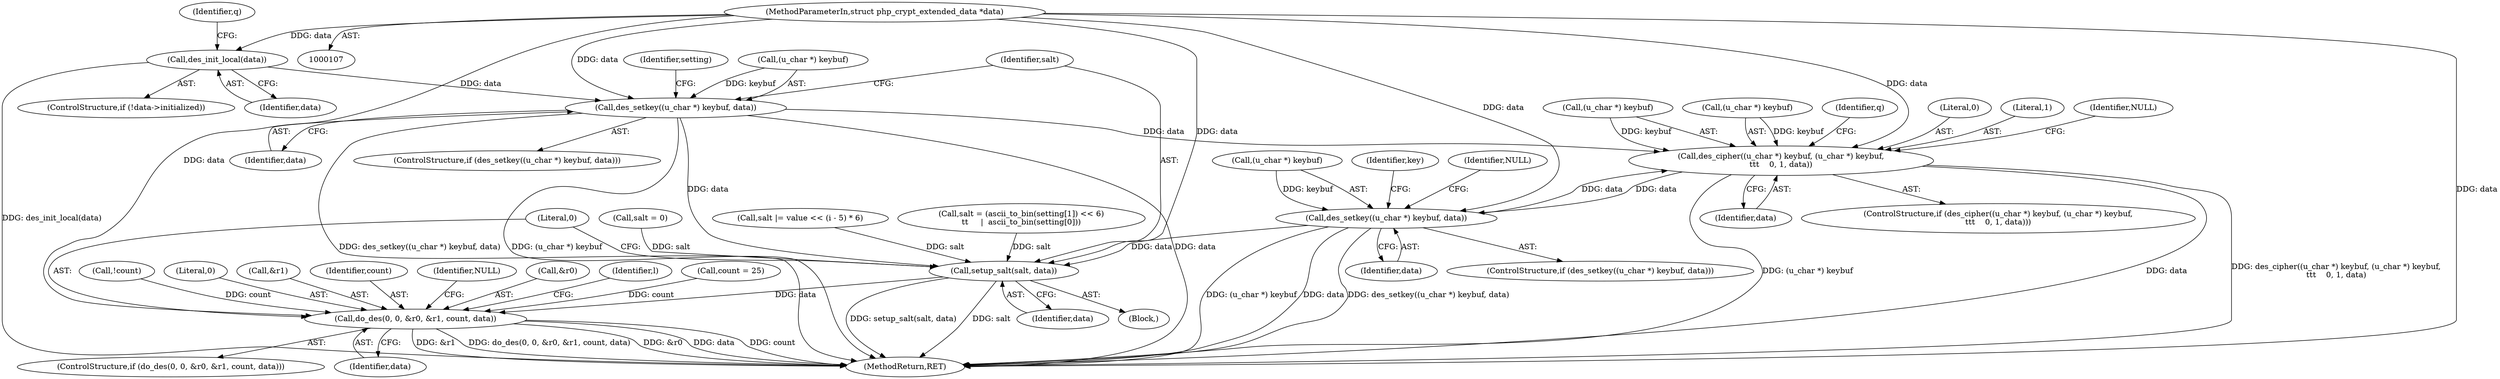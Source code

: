digraph "0_php_aab49e934de1fff046e659cbec46e3d053b41c34@pointer" {
"1000126" [label="(Call,des_init_local(data))"];
"1000110" [label="(MethodParameterIn,struct php_crypt_extended_data *data)"];
"1000157" [label="(Call,des_setkey((u_char *) keybuf, data))"];
"1000258" [label="(Call,des_cipher((u_char *) keybuf, (u_char *) keybuf,\n\t\t\t    0, 1, data))"];
"1000297" [label="(Call,des_setkey((u_char *) keybuf, data))"];
"1000383" [label="(Call,setup_salt(salt, data))"];
"1000387" [label="(Call,do_des(0, 0, &r0, &r1, count, data))"];
"1000126" [label="(Call,des_init_local(data))"];
"1000328" [label="(Call,count = 25)"];
"1000209" [label="(Call,!count)"];
"1000271" [label="(Identifier,q)"];
"1000218" [label="(Call,salt = 0)"];
"1000262" [label="(Call,(u_char *) keybuf)"];
"1000127" [label="(Identifier,data)"];
"1000161" [label="(Identifier,data)"];
"1000542" [label="(MethodReturn,RET)"];
"1000303" [label="(Identifier,NULL)"];
"1000386" [label="(ControlStructure,if (do_des(0, 0, &r0, &r1, count, data)))"];
"1000265" [label="(Literal,0)"];
"1000267" [label="(Identifier,data)"];
"1000266" [label="(Literal,1)"];
"1000385" [label="(Identifier,data)"];
"1000389" [label="(Literal,0)"];
"1000392" [label="(Call,&r1)"];
"1000384" [label="(Identifier,salt)"];
"1000394" [label="(Identifier,count)"];
"1000395" [label="(Identifier,data)"];
"1000110" [label="(MethodParameterIn,struct php_crypt_extended_data *data)"];
"1000397" [label="(Identifier,NULL)"];
"1000296" [label="(ControlStructure,if (des_setkey((u_char *) keybuf, data)))"];
"1000298" [label="(Call,(u_char *) keybuf)"];
"1000244" [label="(Call,salt |= value << (i - 5) * 6)"];
"1000269" [label="(Identifier,NULL)"];
"1000383" [label="(Call,setup_salt(salt, data))"];
"1000388" [label="(Literal,0)"];
"1000156" [label="(ControlStructure,if (des_setkey((u_char *) keybuf, data)))"];
"1000257" [label="(ControlStructure,if (des_cipher((u_char *) keybuf, (u_char *) keybuf,\n\t\t\t    0, 1, data)))"];
"1000111" [label="(Block,)"];
"1000255" [label="(Identifier,key)"];
"1000390" [label="(Call,&r0)"];
"1000399" [label="(Identifier,l)"];
"1000259" [label="(Call,(u_char *) keybuf)"];
"1000258" [label="(Call,des_cipher((u_char *) keybuf, (u_char *) keybuf,\n\t\t\t    0, 1, data))"];
"1000297" [label="(Call,des_setkey((u_char *) keybuf, data))"];
"1000165" [label="(Identifier,setting)"];
"1000343" [label="(Call,salt = (ascii_to_bin(setting[1]) << 6)\n\t\t     |  ascii_to_bin(setting[0]))"];
"1000158" [label="(Call,(u_char *) keybuf)"];
"1000121" [label="(ControlStructure,if (!data->initialized))"];
"1000301" [label="(Identifier,data)"];
"1000129" [label="(Identifier,q)"];
"1000387" [label="(Call,do_des(0, 0, &r0, &r1, count, data))"];
"1000157" [label="(Call,des_setkey((u_char *) keybuf, data))"];
"1000126" -> "1000121"  [label="AST: "];
"1000126" -> "1000127"  [label="CFG: "];
"1000127" -> "1000126"  [label="AST: "];
"1000129" -> "1000126"  [label="CFG: "];
"1000126" -> "1000542"  [label="DDG: des_init_local(data)"];
"1000110" -> "1000126"  [label="DDG: data"];
"1000126" -> "1000157"  [label="DDG: data"];
"1000110" -> "1000107"  [label="AST: "];
"1000110" -> "1000542"  [label="DDG: data"];
"1000110" -> "1000157"  [label="DDG: data"];
"1000110" -> "1000258"  [label="DDG: data"];
"1000110" -> "1000297"  [label="DDG: data"];
"1000110" -> "1000383"  [label="DDG: data"];
"1000110" -> "1000387"  [label="DDG: data"];
"1000157" -> "1000156"  [label="AST: "];
"1000157" -> "1000161"  [label="CFG: "];
"1000158" -> "1000157"  [label="AST: "];
"1000161" -> "1000157"  [label="AST: "];
"1000165" -> "1000157"  [label="CFG: "];
"1000384" -> "1000157"  [label="CFG: "];
"1000157" -> "1000542"  [label="DDG: des_setkey((u_char *) keybuf, data)"];
"1000157" -> "1000542"  [label="DDG: (u_char *) keybuf"];
"1000157" -> "1000542"  [label="DDG: data"];
"1000158" -> "1000157"  [label="DDG: keybuf"];
"1000157" -> "1000258"  [label="DDG: data"];
"1000157" -> "1000383"  [label="DDG: data"];
"1000258" -> "1000257"  [label="AST: "];
"1000258" -> "1000267"  [label="CFG: "];
"1000259" -> "1000258"  [label="AST: "];
"1000262" -> "1000258"  [label="AST: "];
"1000265" -> "1000258"  [label="AST: "];
"1000266" -> "1000258"  [label="AST: "];
"1000267" -> "1000258"  [label="AST: "];
"1000269" -> "1000258"  [label="CFG: "];
"1000271" -> "1000258"  [label="CFG: "];
"1000258" -> "1000542"  [label="DDG: (u_char *) keybuf"];
"1000258" -> "1000542"  [label="DDG: data"];
"1000258" -> "1000542"  [label="DDG: des_cipher((u_char *) keybuf, (u_char *) keybuf,\n\t\t\t    0, 1, data)"];
"1000259" -> "1000258"  [label="DDG: keybuf"];
"1000262" -> "1000258"  [label="DDG: keybuf"];
"1000297" -> "1000258"  [label="DDG: data"];
"1000258" -> "1000297"  [label="DDG: data"];
"1000297" -> "1000296"  [label="AST: "];
"1000297" -> "1000301"  [label="CFG: "];
"1000298" -> "1000297"  [label="AST: "];
"1000301" -> "1000297"  [label="AST: "];
"1000255" -> "1000297"  [label="CFG: "];
"1000303" -> "1000297"  [label="CFG: "];
"1000297" -> "1000542"  [label="DDG: (u_char *) keybuf"];
"1000297" -> "1000542"  [label="DDG: data"];
"1000297" -> "1000542"  [label="DDG: des_setkey((u_char *) keybuf, data)"];
"1000298" -> "1000297"  [label="DDG: keybuf"];
"1000297" -> "1000383"  [label="DDG: data"];
"1000383" -> "1000111"  [label="AST: "];
"1000383" -> "1000385"  [label="CFG: "];
"1000384" -> "1000383"  [label="AST: "];
"1000385" -> "1000383"  [label="AST: "];
"1000388" -> "1000383"  [label="CFG: "];
"1000383" -> "1000542"  [label="DDG: setup_salt(salt, data)"];
"1000383" -> "1000542"  [label="DDG: salt"];
"1000343" -> "1000383"  [label="DDG: salt"];
"1000218" -> "1000383"  [label="DDG: salt"];
"1000244" -> "1000383"  [label="DDG: salt"];
"1000383" -> "1000387"  [label="DDG: data"];
"1000387" -> "1000386"  [label="AST: "];
"1000387" -> "1000395"  [label="CFG: "];
"1000388" -> "1000387"  [label="AST: "];
"1000389" -> "1000387"  [label="AST: "];
"1000390" -> "1000387"  [label="AST: "];
"1000392" -> "1000387"  [label="AST: "];
"1000394" -> "1000387"  [label="AST: "];
"1000395" -> "1000387"  [label="AST: "];
"1000397" -> "1000387"  [label="CFG: "];
"1000399" -> "1000387"  [label="CFG: "];
"1000387" -> "1000542"  [label="DDG: count"];
"1000387" -> "1000542"  [label="DDG: &r1"];
"1000387" -> "1000542"  [label="DDG: do_des(0, 0, &r0, &r1, count, data)"];
"1000387" -> "1000542"  [label="DDG: &r0"];
"1000387" -> "1000542"  [label="DDG: data"];
"1000209" -> "1000387"  [label="DDG: count"];
"1000328" -> "1000387"  [label="DDG: count"];
}
